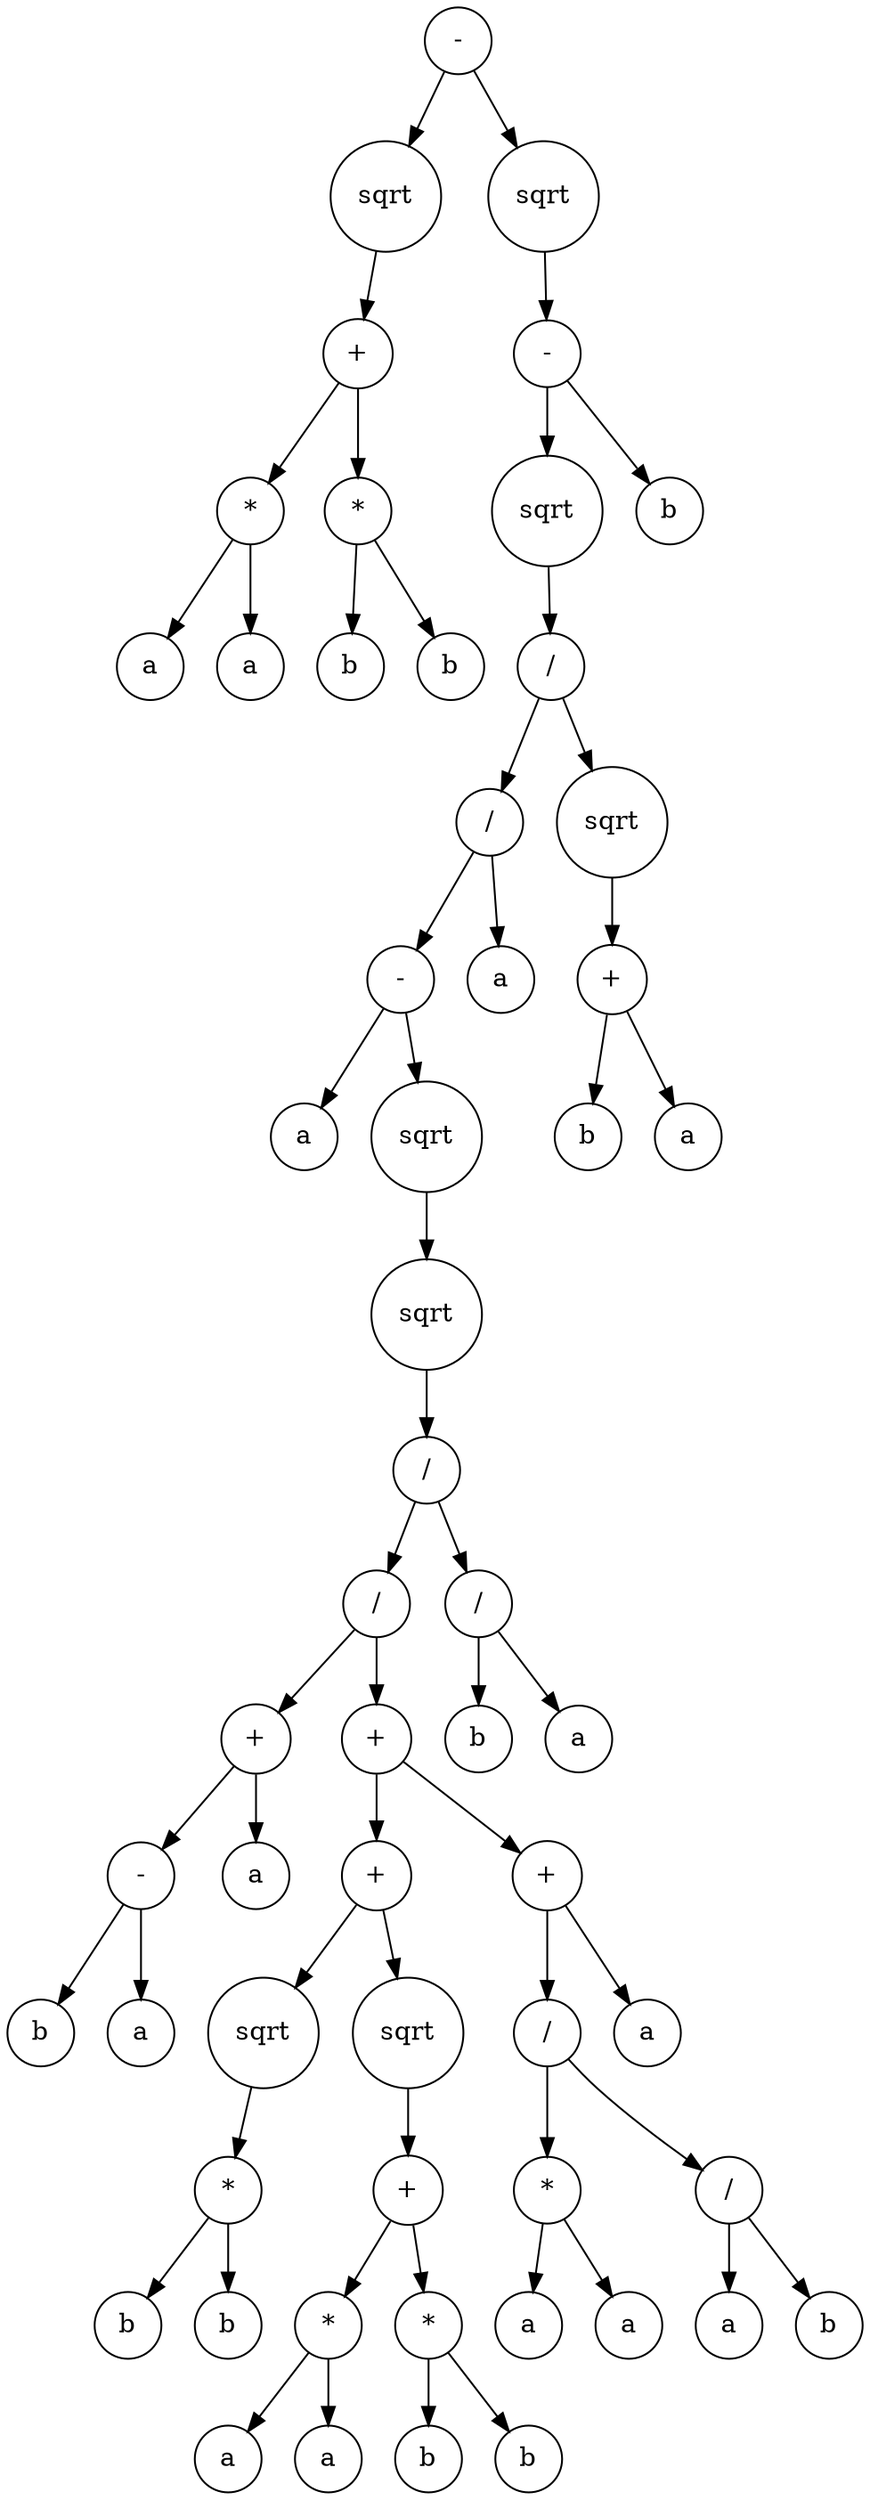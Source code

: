 digraph g {
graph [ordering=out];
node [shape=circle];
n[label = "-"];
n0[label = "sqrt"];
n00[label = "+"];
n000[label = "*"];
n0000[label = "a"];
n000 -> n0000;
n0001[label = "a"];
n000 -> n0001;
n00 -> n000;
n001[label = "*"];
n0010[label = "b"];
n001 -> n0010;
n0011[label = "b"];
n001 -> n0011;
n00 -> n001;
n0 -> n00;
n -> n0;
n1[label = "sqrt"];
n10[label = "-"];
n100[label = "sqrt"];
n1000[label = "/"];
n10000[label = "/"];
n100000[label = "-"];
n1000000[label = "a"];
n100000 -> n1000000;
n1000001[label = "sqrt"];
n10000010[label = "sqrt"];
n100000100[label = "/"];
n1000001000[label = "/"];
n10000010000[label = "+"];
n100000100000[label = "-"];
n1000001000000[label = "b"];
n100000100000 -> n1000001000000;
n1000001000001[label = "a"];
n100000100000 -> n1000001000001;
n10000010000 -> n100000100000;
n100000100001[label = "a"];
n10000010000 -> n100000100001;
n1000001000 -> n10000010000;
n10000010001[label = "+"];
n100000100010[label = "+"];
n1000001000100[label = "sqrt"];
n10000010001000[label = "*"];
n100000100010000[label = "b"];
n10000010001000 -> n100000100010000;
n100000100010001[label = "b"];
n10000010001000 -> n100000100010001;
n1000001000100 -> n10000010001000;
n100000100010 -> n1000001000100;
n1000001000101[label = "sqrt"];
n10000010001010[label = "+"];
n100000100010100[label = "*"];
n1000001000101000[label = "a"];
n100000100010100 -> n1000001000101000;
n1000001000101001[label = "a"];
n100000100010100 -> n1000001000101001;
n10000010001010 -> n100000100010100;
n100000100010101[label = "*"];
n1000001000101010[label = "b"];
n100000100010101 -> n1000001000101010;
n1000001000101011[label = "b"];
n100000100010101 -> n1000001000101011;
n10000010001010 -> n100000100010101;
n1000001000101 -> n10000010001010;
n100000100010 -> n1000001000101;
n10000010001 -> n100000100010;
n100000100011[label = "+"];
n1000001000110[label = "/"];
n10000010001100[label = "*"];
n100000100011000[label = "a"];
n10000010001100 -> n100000100011000;
n100000100011001[label = "a"];
n10000010001100 -> n100000100011001;
n1000001000110 -> n10000010001100;
n10000010001101[label = "/"];
n100000100011010[label = "a"];
n10000010001101 -> n100000100011010;
n100000100011011[label = "b"];
n10000010001101 -> n100000100011011;
n1000001000110 -> n10000010001101;
n100000100011 -> n1000001000110;
n1000001000111[label = "a"];
n100000100011 -> n1000001000111;
n10000010001 -> n100000100011;
n1000001000 -> n10000010001;
n100000100 -> n1000001000;
n1000001001[label = "/"];
n10000010010[label = "b"];
n1000001001 -> n10000010010;
n10000010011[label = "a"];
n1000001001 -> n10000010011;
n100000100 -> n1000001001;
n10000010 -> n100000100;
n1000001 -> n10000010;
n100000 -> n1000001;
n10000 -> n100000;
n100001[label = "a"];
n10000 -> n100001;
n1000 -> n10000;
n10001[label = "sqrt"];
n100010[label = "+"];
n1000100[label = "b"];
n100010 -> n1000100;
n1000101[label = "a"];
n100010 -> n1000101;
n10001 -> n100010;
n1000 -> n10001;
n100 -> n1000;
n10 -> n100;
n101[label = "b"];
n10 -> n101;
n1 -> n10;
n -> n1;
}
